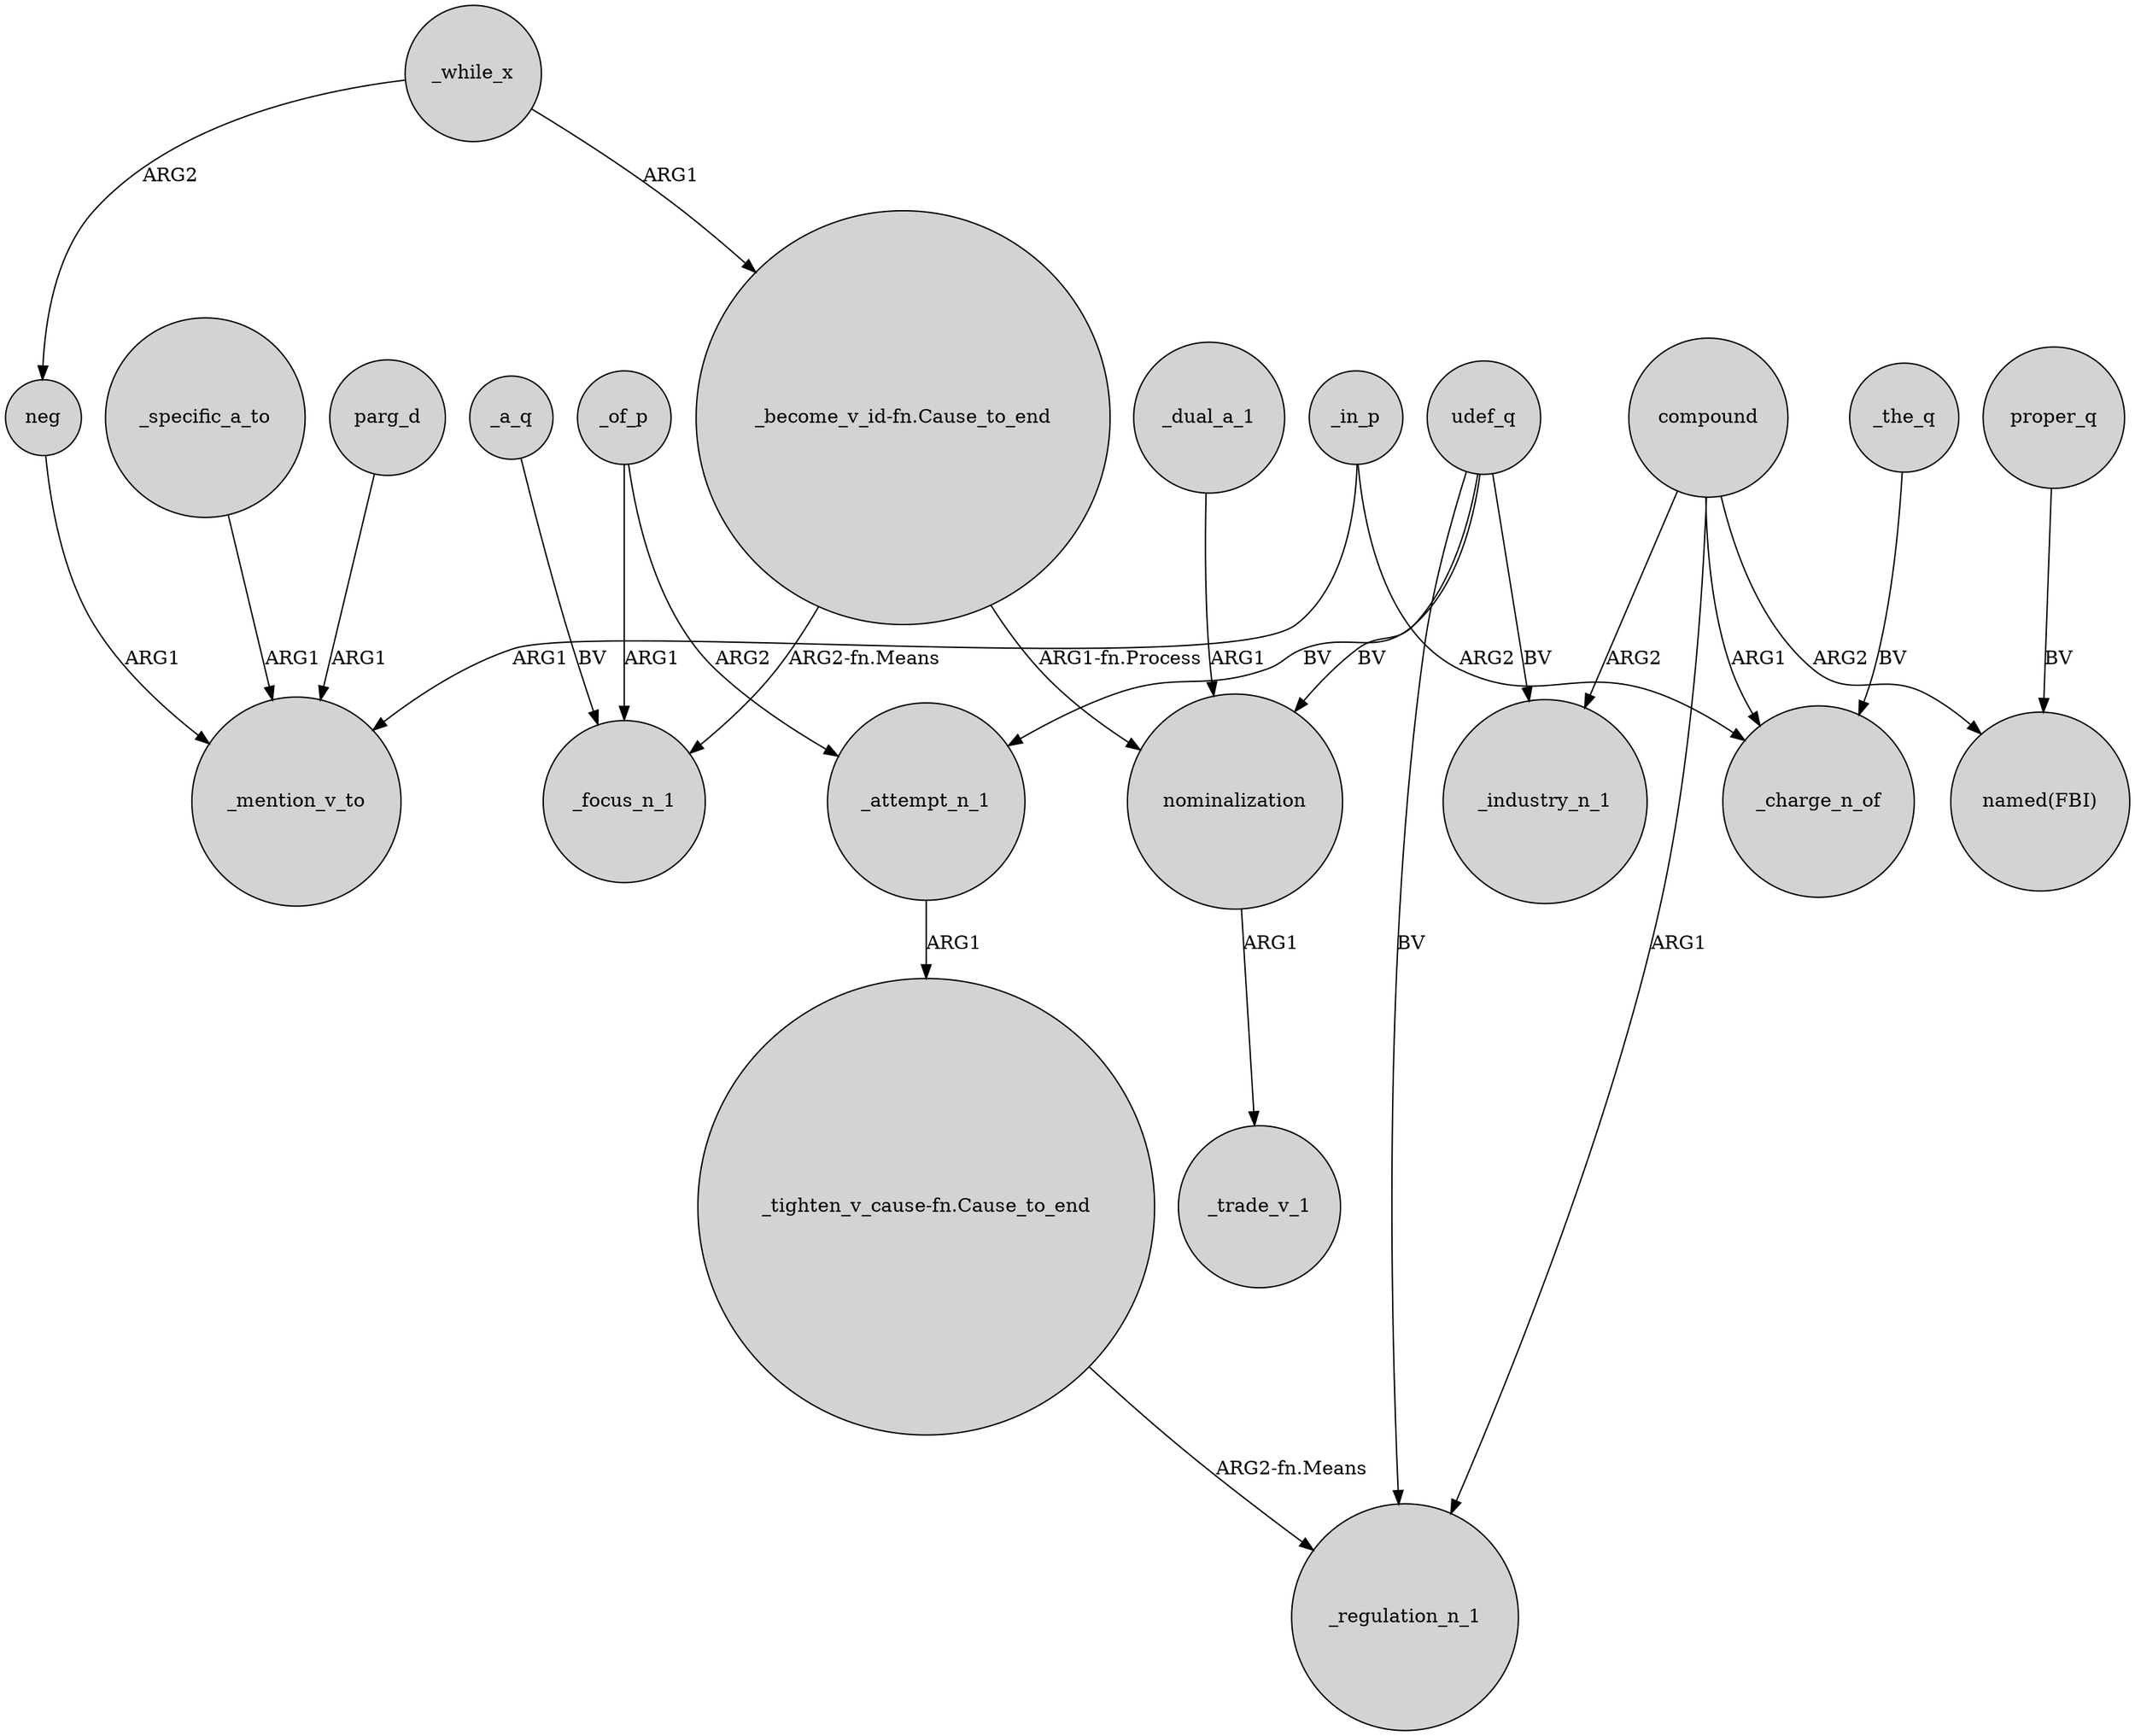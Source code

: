 digraph {
	node [shape=circle style=filled]
	_in_p -> _mention_v_to [label=ARG1]
	compound -> _industry_n_1 [label=ARG2]
	_the_q -> _charge_n_of [label=BV]
	_of_p -> _focus_n_1 [label=ARG1]
	udef_q -> nominalization [label=BV]
	proper_q -> "named(FBI)" [label=BV]
	_while_x -> "_become_v_id-fn.Cause_to_end" [label=ARG1]
	compound -> _charge_n_of [label=ARG1]
	compound -> _regulation_n_1 [label=ARG1]
	_specific_a_to -> _mention_v_to [label=ARG1]
	_a_q -> _focus_n_1 [label=BV]
	"_become_v_id-fn.Cause_to_end" -> _focus_n_1 [label="ARG2-fn.Means"]
	_dual_a_1 -> nominalization [label=ARG1]
	parg_d -> _mention_v_to [label=ARG1]
	udef_q -> _regulation_n_1 [label=BV]
	udef_q -> _industry_n_1 [label=BV]
	_while_x -> neg [label=ARG2]
	_of_p -> _attempt_n_1 [label=ARG2]
	_attempt_n_1 -> "_tighten_v_cause-fn.Cause_to_end" [label=ARG1]
	compound -> "named(FBI)" [label=ARG2]
	"_become_v_id-fn.Cause_to_end" -> nominalization [label="ARG1-fn.Process"]
	neg -> _mention_v_to [label=ARG1]
	udef_q -> _attempt_n_1 [label=BV]
	nominalization -> _trade_v_1 [label=ARG1]
	"_tighten_v_cause-fn.Cause_to_end" -> _regulation_n_1 [label="ARG2-fn.Means"]
	_in_p -> _charge_n_of [label=ARG2]
}
